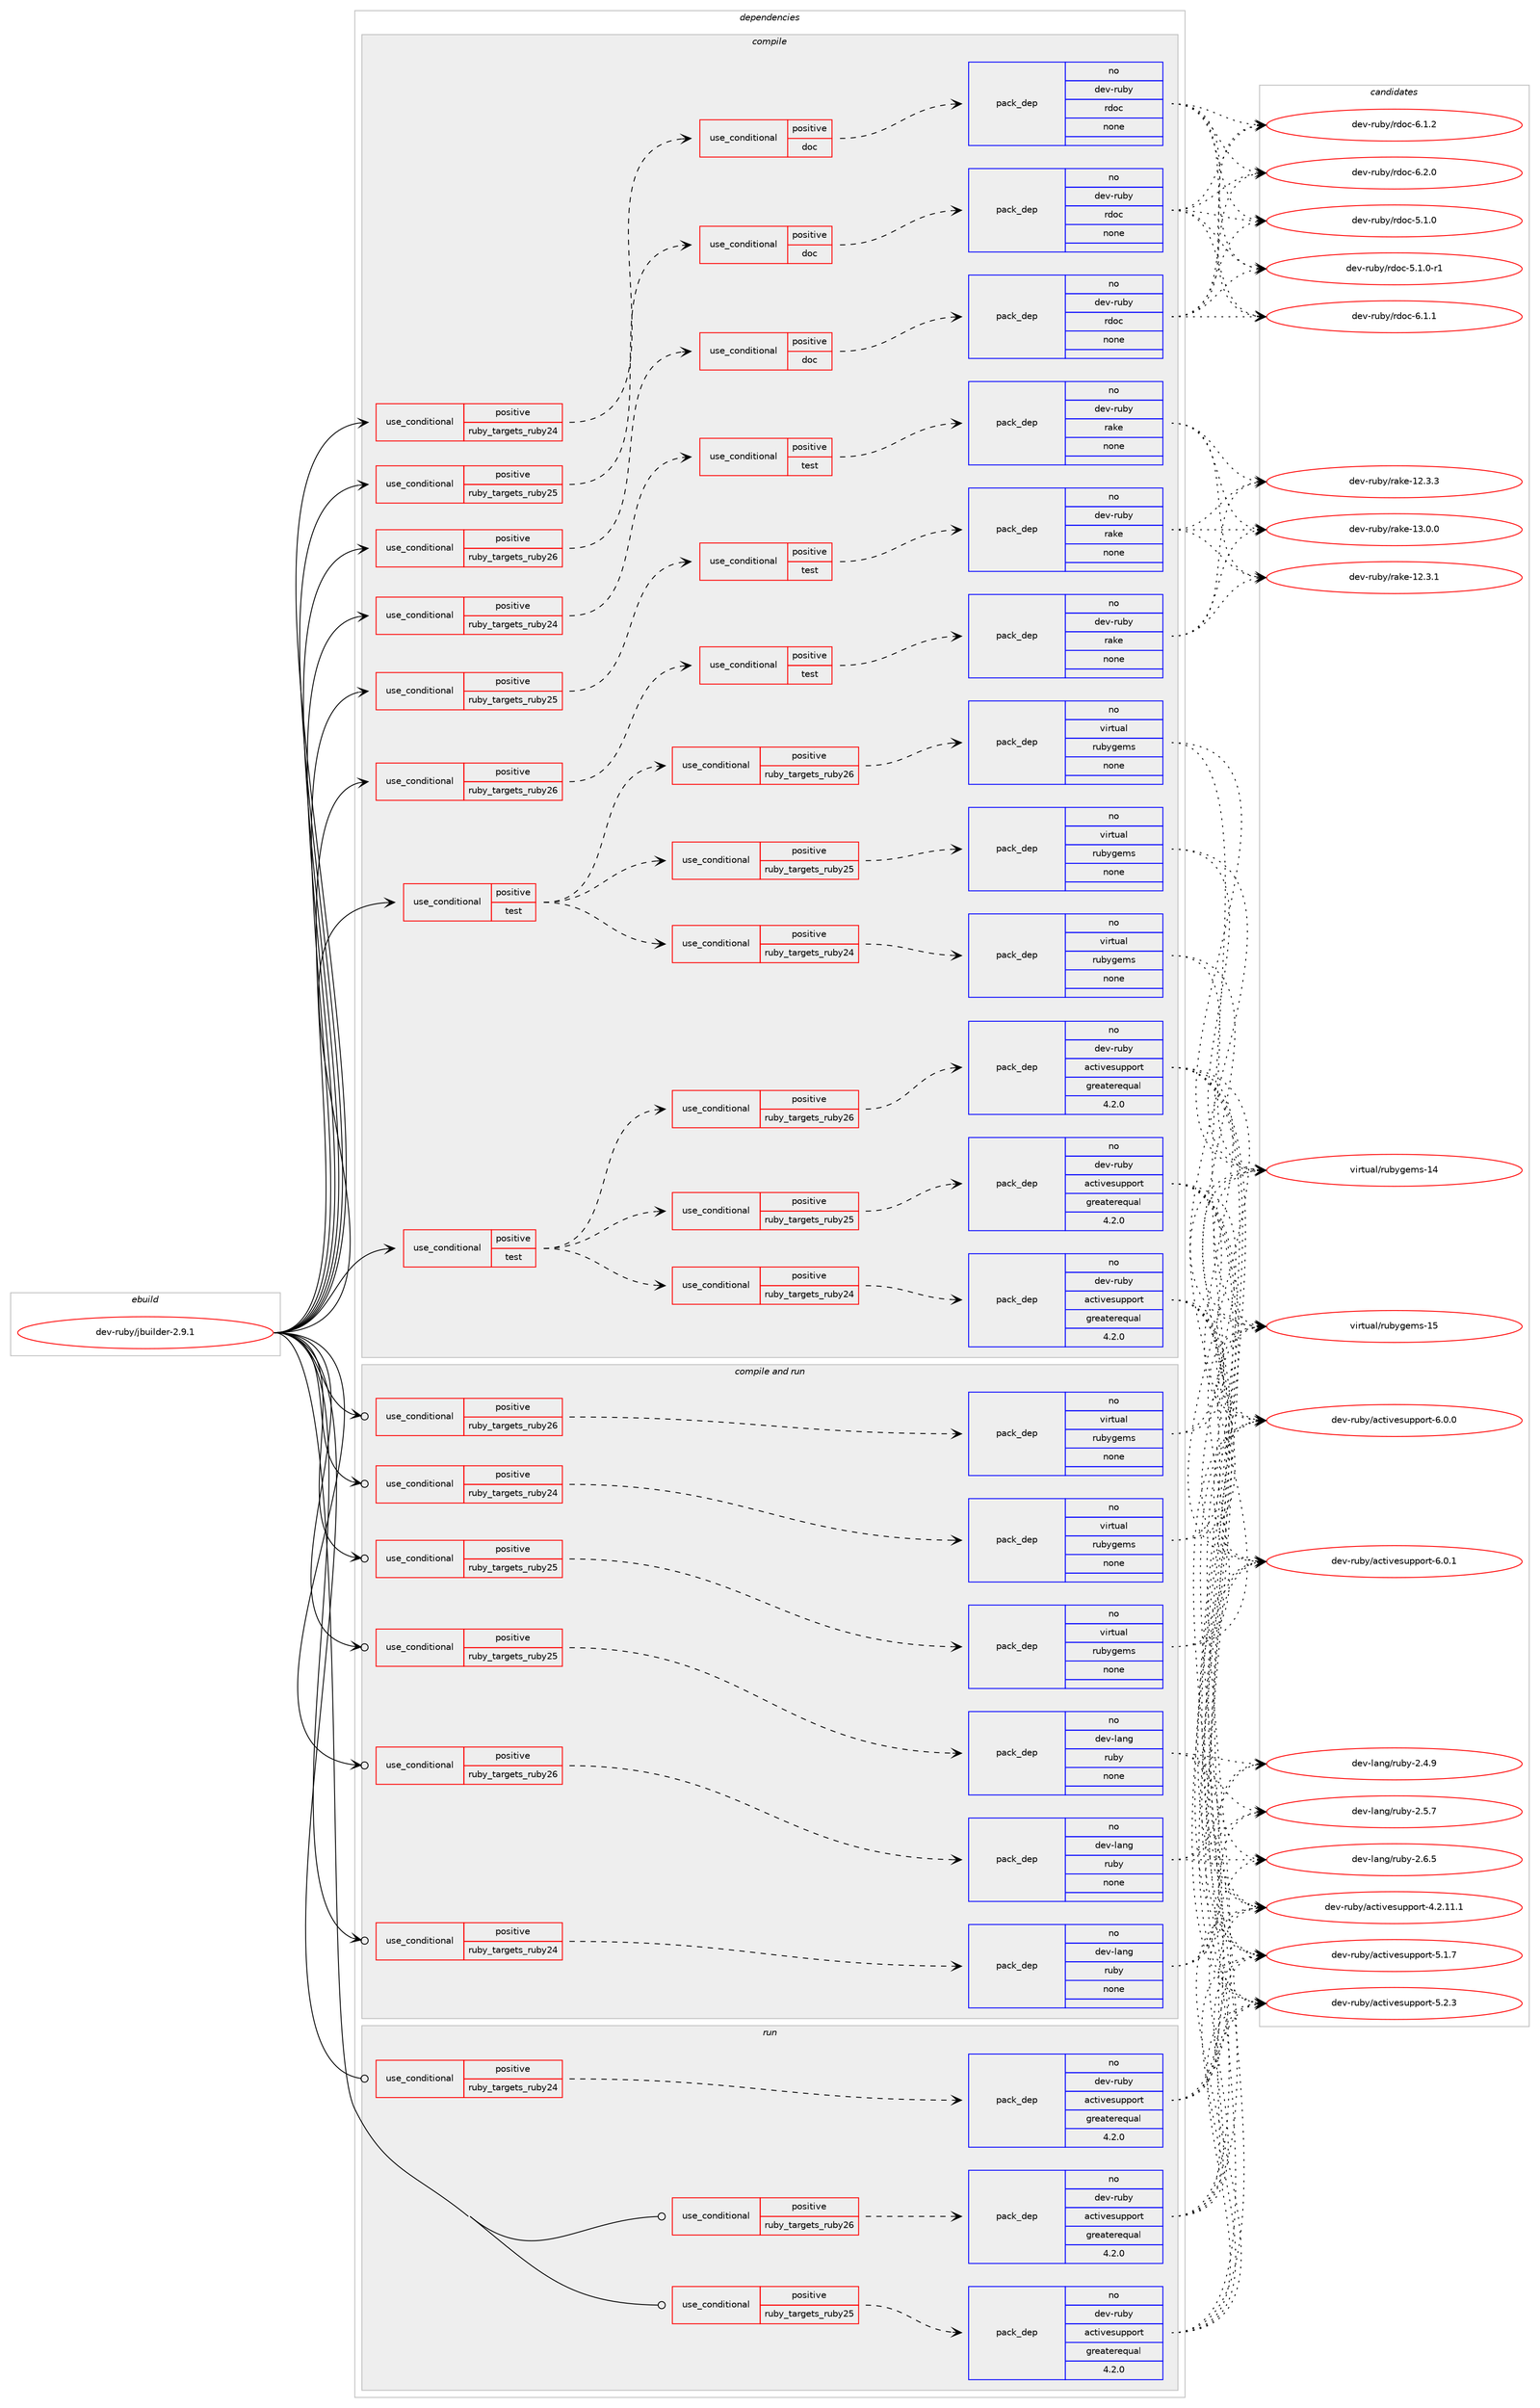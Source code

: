 digraph prolog {

# *************
# Graph options
# *************

newrank=true;
concentrate=true;
compound=true;
graph [rankdir=LR,fontname=Helvetica,fontsize=10,ranksep=1.5];#, ranksep=2.5, nodesep=0.2];
edge  [arrowhead=vee];
node  [fontname=Helvetica,fontsize=10];

# **********
# The ebuild
# **********

subgraph cluster_leftcol {
color=gray;
rank=same;
label=<<i>ebuild</i>>;
id [label="dev-ruby/jbuilder-2.9.1", color=red, width=4, href="../dev-ruby/jbuilder-2.9.1.svg"];
}

# ****************
# The dependencies
# ****************

subgraph cluster_midcol {
color=gray;
label=<<i>dependencies</i>>;
subgraph cluster_compile {
fillcolor="#eeeeee";
style=filled;
label=<<i>compile</i>>;
subgraph cond165826 {
dependency691973 [label=<<TABLE BORDER="0" CELLBORDER="1" CELLSPACING="0" CELLPADDING="4"><TR><TD ROWSPAN="3" CELLPADDING="10">use_conditional</TD></TR><TR><TD>positive</TD></TR><TR><TD>ruby_targets_ruby24</TD></TR></TABLE>>, shape=none, color=red];
subgraph cond165827 {
dependency691974 [label=<<TABLE BORDER="0" CELLBORDER="1" CELLSPACING="0" CELLPADDING="4"><TR><TD ROWSPAN="3" CELLPADDING="10">use_conditional</TD></TR><TR><TD>positive</TD></TR><TR><TD>doc</TD></TR></TABLE>>, shape=none, color=red];
subgraph pack514174 {
dependency691975 [label=<<TABLE BORDER="0" CELLBORDER="1" CELLSPACING="0" CELLPADDING="4" WIDTH="220"><TR><TD ROWSPAN="6" CELLPADDING="30">pack_dep</TD></TR><TR><TD WIDTH="110">no</TD></TR><TR><TD>dev-ruby</TD></TR><TR><TD>rdoc</TD></TR><TR><TD>none</TD></TR><TR><TD></TD></TR></TABLE>>, shape=none, color=blue];
}
dependency691974:e -> dependency691975:w [weight=20,style="dashed",arrowhead="vee"];
}
dependency691973:e -> dependency691974:w [weight=20,style="dashed",arrowhead="vee"];
}
id:e -> dependency691973:w [weight=20,style="solid",arrowhead="vee"];
subgraph cond165828 {
dependency691976 [label=<<TABLE BORDER="0" CELLBORDER="1" CELLSPACING="0" CELLPADDING="4"><TR><TD ROWSPAN="3" CELLPADDING="10">use_conditional</TD></TR><TR><TD>positive</TD></TR><TR><TD>ruby_targets_ruby24</TD></TR></TABLE>>, shape=none, color=red];
subgraph cond165829 {
dependency691977 [label=<<TABLE BORDER="0" CELLBORDER="1" CELLSPACING="0" CELLPADDING="4"><TR><TD ROWSPAN="3" CELLPADDING="10">use_conditional</TD></TR><TR><TD>positive</TD></TR><TR><TD>test</TD></TR></TABLE>>, shape=none, color=red];
subgraph pack514175 {
dependency691978 [label=<<TABLE BORDER="0" CELLBORDER="1" CELLSPACING="0" CELLPADDING="4" WIDTH="220"><TR><TD ROWSPAN="6" CELLPADDING="30">pack_dep</TD></TR><TR><TD WIDTH="110">no</TD></TR><TR><TD>dev-ruby</TD></TR><TR><TD>rake</TD></TR><TR><TD>none</TD></TR><TR><TD></TD></TR></TABLE>>, shape=none, color=blue];
}
dependency691977:e -> dependency691978:w [weight=20,style="dashed",arrowhead="vee"];
}
dependency691976:e -> dependency691977:w [weight=20,style="dashed",arrowhead="vee"];
}
id:e -> dependency691976:w [weight=20,style="solid",arrowhead="vee"];
subgraph cond165830 {
dependency691979 [label=<<TABLE BORDER="0" CELLBORDER="1" CELLSPACING="0" CELLPADDING="4"><TR><TD ROWSPAN="3" CELLPADDING="10">use_conditional</TD></TR><TR><TD>positive</TD></TR><TR><TD>ruby_targets_ruby25</TD></TR></TABLE>>, shape=none, color=red];
subgraph cond165831 {
dependency691980 [label=<<TABLE BORDER="0" CELLBORDER="1" CELLSPACING="0" CELLPADDING="4"><TR><TD ROWSPAN="3" CELLPADDING="10">use_conditional</TD></TR><TR><TD>positive</TD></TR><TR><TD>doc</TD></TR></TABLE>>, shape=none, color=red];
subgraph pack514176 {
dependency691981 [label=<<TABLE BORDER="0" CELLBORDER="1" CELLSPACING="0" CELLPADDING="4" WIDTH="220"><TR><TD ROWSPAN="6" CELLPADDING="30">pack_dep</TD></TR><TR><TD WIDTH="110">no</TD></TR><TR><TD>dev-ruby</TD></TR><TR><TD>rdoc</TD></TR><TR><TD>none</TD></TR><TR><TD></TD></TR></TABLE>>, shape=none, color=blue];
}
dependency691980:e -> dependency691981:w [weight=20,style="dashed",arrowhead="vee"];
}
dependency691979:e -> dependency691980:w [weight=20,style="dashed",arrowhead="vee"];
}
id:e -> dependency691979:w [weight=20,style="solid",arrowhead="vee"];
subgraph cond165832 {
dependency691982 [label=<<TABLE BORDER="0" CELLBORDER="1" CELLSPACING="0" CELLPADDING="4"><TR><TD ROWSPAN="3" CELLPADDING="10">use_conditional</TD></TR><TR><TD>positive</TD></TR><TR><TD>ruby_targets_ruby25</TD></TR></TABLE>>, shape=none, color=red];
subgraph cond165833 {
dependency691983 [label=<<TABLE BORDER="0" CELLBORDER="1" CELLSPACING="0" CELLPADDING="4"><TR><TD ROWSPAN="3" CELLPADDING="10">use_conditional</TD></TR><TR><TD>positive</TD></TR><TR><TD>test</TD></TR></TABLE>>, shape=none, color=red];
subgraph pack514177 {
dependency691984 [label=<<TABLE BORDER="0" CELLBORDER="1" CELLSPACING="0" CELLPADDING="4" WIDTH="220"><TR><TD ROWSPAN="6" CELLPADDING="30">pack_dep</TD></TR><TR><TD WIDTH="110">no</TD></TR><TR><TD>dev-ruby</TD></TR><TR><TD>rake</TD></TR><TR><TD>none</TD></TR><TR><TD></TD></TR></TABLE>>, shape=none, color=blue];
}
dependency691983:e -> dependency691984:w [weight=20,style="dashed",arrowhead="vee"];
}
dependency691982:e -> dependency691983:w [weight=20,style="dashed",arrowhead="vee"];
}
id:e -> dependency691982:w [weight=20,style="solid",arrowhead="vee"];
subgraph cond165834 {
dependency691985 [label=<<TABLE BORDER="0" CELLBORDER="1" CELLSPACING="0" CELLPADDING="4"><TR><TD ROWSPAN="3" CELLPADDING="10">use_conditional</TD></TR><TR><TD>positive</TD></TR><TR><TD>ruby_targets_ruby26</TD></TR></TABLE>>, shape=none, color=red];
subgraph cond165835 {
dependency691986 [label=<<TABLE BORDER="0" CELLBORDER="1" CELLSPACING="0" CELLPADDING="4"><TR><TD ROWSPAN="3" CELLPADDING="10">use_conditional</TD></TR><TR><TD>positive</TD></TR><TR><TD>doc</TD></TR></TABLE>>, shape=none, color=red];
subgraph pack514178 {
dependency691987 [label=<<TABLE BORDER="0" CELLBORDER="1" CELLSPACING="0" CELLPADDING="4" WIDTH="220"><TR><TD ROWSPAN="6" CELLPADDING="30">pack_dep</TD></TR><TR><TD WIDTH="110">no</TD></TR><TR><TD>dev-ruby</TD></TR><TR><TD>rdoc</TD></TR><TR><TD>none</TD></TR><TR><TD></TD></TR></TABLE>>, shape=none, color=blue];
}
dependency691986:e -> dependency691987:w [weight=20,style="dashed",arrowhead="vee"];
}
dependency691985:e -> dependency691986:w [weight=20,style="dashed",arrowhead="vee"];
}
id:e -> dependency691985:w [weight=20,style="solid",arrowhead="vee"];
subgraph cond165836 {
dependency691988 [label=<<TABLE BORDER="0" CELLBORDER="1" CELLSPACING="0" CELLPADDING="4"><TR><TD ROWSPAN="3" CELLPADDING="10">use_conditional</TD></TR><TR><TD>positive</TD></TR><TR><TD>ruby_targets_ruby26</TD></TR></TABLE>>, shape=none, color=red];
subgraph cond165837 {
dependency691989 [label=<<TABLE BORDER="0" CELLBORDER="1" CELLSPACING="0" CELLPADDING="4"><TR><TD ROWSPAN="3" CELLPADDING="10">use_conditional</TD></TR><TR><TD>positive</TD></TR><TR><TD>test</TD></TR></TABLE>>, shape=none, color=red];
subgraph pack514179 {
dependency691990 [label=<<TABLE BORDER="0" CELLBORDER="1" CELLSPACING="0" CELLPADDING="4" WIDTH="220"><TR><TD ROWSPAN="6" CELLPADDING="30">pack_dep</TD></TR><TR><TD WIDTH="110">no</TD></TR><TR><TD>dev-ruby</TD></TR><TR><TD>rake</TD></TR><TR><TD>none</TD></TR><TR><TD></TD></TR></TABLE>>, shape=none, color=blue];
}
dependency691989:e -> dependency691990:w [weight=20,style="dashed",arrowhead="vee"];
}
dependency691988:e -> dependency691989:w [weight=20,style="dashed",arrowhead="vee"];
}
id:e -> dependency691988:w [weight=20,style="solid",arrowhead="vee"];
subgraph cond165838 {
dependency691991 [label=<<TABLE BORDER="0" CELLBORDER="1" CELLSPACING="0" CELLPADDING="4"><TR><TD ROWSPAN="3" CELLPADDING="10">use_conditional</TD></TR><TR><TD>positive</TD></TR><TR><TD>test</TD></TR></TABLE>>, shape=none, color=red];
subgraph cond165839 {
dependency691992 [label=<<TABLE BORDER="0" CELLBORDER="1" CELLSPACING="0" CELLPADDING="4"><TR><TD ROWSPAN="3" CELLPADDING="10">use_conditional</TD></TR><TR><TD>positive</TD></TR><TR><TD>ruby_targets_ruby24</TD></TR></TABLE>>, shape=none, color=red];
subgraph pack514180 {
dependency691993 [label=<<TABLE BORDER="0" CELLBORDER="1" CELLSPACING="0" CELLPADDING="4" WIDTH="220"><TR><TD ROWSPAN="6" CELLPADDING="30">pack_dep</TD></TR><TR><TD WIDTH="110">no</TD></TR><TR><TD>dev-ruby</TD></TR><TR><TD>activesupport</TD></TR><TR><TD>greaterequal</TD></TR><TR><TD>4.2.0</TD></TR></TABLE>>, shape=none, color=blue];
}
dependency691992:e -> dependency691993:w [weight=20,style="dashed",arrowhead="vee"];
}
dependency691991:e -> dependency691992:w [weight=20,style="dashed",arrowhead="vee"];
subgraph cond165840 {
dependency691994 [label=<<TABLE BORDER="0" CELLBORDER="1" CELLSPACING="0" CELLPADDING="4"><TR><TD ROWSPAN="3" CELLPADDING="10">use_conditional</TD></TR><TR><TD>positive</TD></TR><TR><TD>ruby_targets_ruby25</TD></TR></TABLE>>, shape=none, color=red];
subgraph pack514181 {
dependency691995 [label=<<TABLE BORDER="0" CELLBORDER="1" CELLSPACING="0" CELLPADDING="4" WIDTH="220"><TR><TD ROWSPAN="6" CELLPADDING="30">pack_dep</TD></TR><TR><TD WIDTH="110">no</TD></TR><TR><TD>dev-ruby</TD></TR><TR><TD>activesupport</TD></TR><TR><TD>greaterequal</TD></TR><TR><TD>4.2.0</TD></TR></TABLE>>, shape=none, color=blue];
}
dependency691994:e -> dependency691995:w [weight=20,style="dashed",arrowhead="vee"];
}
dependency691991:e -> dependency691994:w [weight=20,style="dashed",arrowhead="vee"];
subgraph cond165841 {
dependency691996 [label=<<TABLE BORDER="0" CELLBORDER="1" CELLSPACING="0" CELLPADDING="4"><TR><TD ROWSPAN="3" CELLPADDING="10">use_conditional</TD></TR><TR><TD>positive</TD></TR><TR><TD>ruby_targets_ruby26</TD></TR></TABLE>>, shape=none, color=red];
subgraph pack514182 {
dependency691997 [label=<<TABLE BORDER="0" CELLBORDER="1" CELLSPACING="0" CELLPADDING="4" WIDTH="220"><TR><TD ROWSPAN="6" CELLPADDING="30">pack_dep</TD></TR><TR><TD WIDTH="110">no</TD></TR><TR><TD>dev-ruby</TD></TR><TR><TD>activesupport</TD></TR><TR><TD>greaterequal</TD></TR><TR><TD>4.2.0</TD></TR></TABLE>>, shape=none, color=blue];
}
dependency691996:e -> dependency691997:w [weight=20,style="dashed",arrowhead="vee"];
}
dependency691991:e -> dependency691996:w [weight=20,style="dashed",arrowhead="vee"];
}
id:e -> dependency691991:w [weight=20,style="solid",arrowhead="vee"];
subgraph cond165842 {
dependency691998 [label=<<TABLE BORDER="0" CELLBORDER="1" CELLSPACING="0" CELLPADDING="4"><TR><TD ROWSPAN="3" CELLPADDING="10">use_conditional</TD></TR><TR><TD>positive</TD></TR><TR><TD>test</TD></TR></TABLE>>, shape=none, color=red];
subgraph cond165843 {
dependency691999 [label=<<TABLE BORDER="0" CELLBORDER="1" CELLSPACING="0" CELLPADDING="4"><TR><TD ROWSPAN="3" CELLPADDING="10">use_conditional</TD></TR><TR><TD>positive</TD></TR><TR><TD>ruby_targets_ruby24</TD></TR></TABLE>>, shape=none, color=red];
subgraph pack514183 {
dependency692000 [label=<<TABLE BORDER="0" CELLBORDER="1" CELLSPACING="0" CELLPADDING="4" WIDTH="220"><TR><TD ROWSPAN="6" CELLPADDING="30">pack_dep</TD></TR><TR><TD WIDTH="110">no</TD></TR><TR><TD>virtual</TD></TR><TR><TD>rubygems</TD></TR><TR><TD>none</TD></TR><TR><TD></TD></TR></TABLE>>, shape=none, color=blue];
}
dependency691999:e -> dependency692000:w [weight=20,style="dashed",arrowhead="vee"];
}
dependency691998:e -> dependency691999:w [weight=20,style="dashed",arrowhead="vee"];
subgraph cond165844 {
dependency692001 [label=<<TABLE BORDER="0" CELLBORDER="1" CELLSPACING="0" CELLPADDING="4"><TR><TD ROWSPAN="3" CELLPADDING="10">use_conditional</TD></TR><TR><TD>positive</TD></TR><TR><TD>ruby_targets_ruby25</TD></TR></TABLE>>, shape=none, color=red];
subgraph pack514184 {
dependency692002 [label=<<TABLE BORDER="0" CELLBORDER="1" CELLSPACING="0" CELLPADDING="4" WIDTH="220"><TR><TD ROWSPAN="6" CELLPADDING="30">pack_dep</TD></TR><TR><TD WIDTH="110">no</TD></TR><TR><TD>virtual</TD></TR><TR><TD>rubygems</TD></TR><TR><TD>none</TD></TR><TR><TD></TD></TR></TABLE>>, shape=none, color=blue];
}
dependency692001:e -> dependency692002:w [weight=20,style="dashed",arrowhead="vee"];
}
dependency691998:e -> dependency692001:w [weight=20,style="dashed",arrowhead="vee"];
subgraph cond165845 {
dependency692003 [label=<<TABLE BORDER="0" CELLBORDER="1" CELLSPACING="0" CELLPADDING="4"><TR><TD ROWSPAN="3" CELLPADDING="10">use_conditional</TD></TR><TR><TD>positive</TD></TR><TR><TD>ruby_targets_ruby26</TD></TR></TABLE>>, shape=none, color=red];
subgraph pack514185 {
dependency692004 [label=<<TABLE BORDER="0" CELLBORDER="1" CELLSPACING="0" CELLPADDING="4" WIDTH="220"><TR><TD ROWSPAN="6" CELLPADDING="30">pack_dep</TD></TR><TR><TD WIDTH="110">no</TD></TR><TR><TD>virtual</TD></TR><TR><TD>rubygems</TD></TR><TR><TD>none</TD></TR><TR><TD></TD></TR></TABLE>>, shape=none, color=blue];
}
dependency692003:e -> dependency692004:w [weight=20,style="dashed",arrowhead="vee"];
}
dependency691998:e -> dependency692003:w [weight=20,style="dashed",arrowhead="vee"];
}
id:e -> dependency691998:w [weight=20,style="solid",arrowhead="vee"];
}
subgraph cluster_compileandrun {
fillcolor="#eeeeee";
style=filled;
label=<<i>compile and run</i>>;
subgraph cond165846 {
dependency692005 [label=<<TABLE BORDER="0" CELLBORDER="1" CELLSPACING="0" CELLPADDING="4"><TR><TD ROWSPAN="3" CELLPADDING="10">use_conditional</TD></TR><TR><TD>positive</TD></TR><TR><TD>ruby_targets_ruby24</TD></TR></TABLE>>, shape=none, color=red];
subgraph pack514186 {
dependency692006 [label=<<TABLE BORDER="0" CELLBORDER="1" CELLSPACING="0" CELLPADDING="4" WIDTH="220"><TR><TD ROWSPAN="6" CELLPADDING="30">pack_dep</TD></TR><TR><TD WIDTH="110">no</TD></TR><TR><TD>dev-lang</TD></TR><TR><TD>ruby</TD></TR><TR><TD>none</TD></TR><TR><TD></TD></TR></TABLE>>, shape=none, color=blue];
}
dependency692005:e -> dependency692006:w [weight=20,style="dashed",arrowhead="vee"];
}
id:e -> dependency692005:w [weight=20,style="solid",arrowhead="odotvee"];
subgraph cond165847 {
dependency692007 [label=<<TABLE BORDER="0" CELLBORDER="1" CELLSPACING="0" CELLPADDING="4"><TR><TD ROWSPAN="3" CELLPADDING="10">use_conditional</TD></TR><TR><TD>positive</TD></TR><TR><TD>ruby_targets_ruby24</TD></TR></TABLE>>, shape=none, color=red];
subgraph pack514187 {
dependency692008 [label=<<TABLE BORDER="0" CELLBORDER="1" CELLSPACING="0" CELLPADDING="4" WIDTH="220"><TR><TD ROWSPAN="6" CELLPADDING="30">pack_dep</TD></TR><TR><TD WIDTH="110">no</TD></TR><TR><TD>virtual</TD></TR><TR><TD>rubygems</TD></TR><TR><TD>none</TD></TR><TR><TD></TD></TR></TABLE>>, shape=none, color=blue];
}
dependency692007:e -> dependency692008:w [weight=20,style="dashed",arrowhead="vee"];
}
id:e -> dependency692007:w [weight=20,style="solid",arrowhead="odotvee"];
subgraph cond165848 {
dependency692009 [label=<<TABLE BORDER="0" CELLBORDER="1" CELLSPACING="0" CELLPADDING="4"><TR><TD ROWSPAN="3" CELLPADDING="10">use_conditional</TD></TR><TR><TD>positive</TD></TR><TR><TD>ruby_targets_ruby25</TD></TR></TABLE>>, shape=none, color=red];
subgraph pack514188 {
dependency692010 [label=<<TABLE BORDER="0" CELLBORDER="1" CELLSPACING="0" CELLPADDING="4" WIDTH="220"><TR><TD ROWSPAN="6" CELLPADDING="30">pack_dep</TD></TR><TR><TD WIDTH="110">no</TD></TR><TR><TD>dev-lang</TD></TR><TR><TD>ruby</TD></TR><TR><TD>none</TD></TR><TR><TD></TD></TR></TABLE>>, shape=none, color=blue];
}
dependency692009:e -> dependency692010:w [weight=20,style="dashed",arrowhead="vee"];
}
id:e -> dependency692009:w [weight=20,style="solid",arrowhead="odotvee"];
subgraph cond165849 {
dependency692011 [label=<<TABLE BORDER="0" CELLBORDER="1" CELLSPACING="0" CELLPADDING="4"><TR><TD ROWSPAN="3" CELLPADDING="10">use_conditional</TD></TR><TR><TD>positive</TD></TR><TR><TD>ruby_targets_ruby25</TD></TR></TABLE>>, shape=none, color=red];
subgraph pack514189 {
dependency692012 [label=<<TABLE BORDER="0" CELLBORDER="1" CELLSPACING="0" CELLPADDING="4" WIDTH="220"><TR><TD ROWSPAN="6" CELLPADDING="30">pack_dep</TD></TR><TR><TD WIDTH="110">no</TD></TR><TR><TD>virtual</TD></TR><TR><TD>rubygems</TD></TR><TR><TD>none</TD></TR><TR><TD></TD></TR></TABLE>>, shape=none, color=blue];
}
dependency692011:e -> dependency692012:w [weight=20,style="dashed",arrowhead="vee"];
}
id:e -> dependency692011:w [weight=20,style="solid",arrowhead="odotvee"];
subgraph cond165850 {
dependency692013 [label=<<TABLE BORDER="0" CELLBORDER="1" CELLSPACING="0" CELLPADDING="4"><TR><TD ROWSPAN="3" CELLPADDING="10">use_conditional</TD></TR><TR><TD>positive</TD></TR><TR><TD>ruby_targets_ruby26</TD></TR></TABLE>>, shape=none, color=red];
subgraph pack514190 {
dependency692014 [label=<<TABLE BORDER="0" CELLBORDER="1" CELLSPACING="0" CELLPADDING="4" WIDTH="220"><TR><TD ROWSPAN="6" CELLPADDING="30">pack_dep</TD></TR><TR><TD WIDTH="110">no</TD></TR><TR><TD>dev-lang</TD></TR><TR><TD>ruby</TD></TR><TR><TD>none</TD></TR><TR><TD></TD></TR></TABLE>>, shape=none, color=blue];
}
dependency692013:e -> dependency692014:w [weight=20,style="dashed",arrowhead="vee"];
}
id:e -> dependency692013:w [weight=20,style="solid",arrowhead="odotvee"];
subgraph cond165851 {
dependency692015 [label=<<TABLE BORDER="0" CELLBORDER="1" CELLSPACING="0" CELLPADDING="4"><TR><TD ROWSPAN="3" CELLPADDING="10">use_conditional</TD></TR><TR><TD>positive</TD></TR><TR><TD>ruby_targets_ruby26</TD></TR></TABLE>>, shape=none, color=red];
subgraph pack514191 {
dependency692016 [label=<<TABLE BORDER="0" CELLBORDER="1" CELLSPACING="0" CELLPADDING="4" WIDTH="220"><TR><TD ROWSPAN="6" CELLPADDING="30">pack_dep</TD></TR><TR><TD WIDTH="110">no</TD></TR><TR><TD>virtual</TD></TR><TR><TD>rubygems</TD></TR><TR><TD>none</TD></TR><TR><TD></TD></TR></TABLE>>, shape=none, color=blue];
}
dependency692015:e -> dependency692016:w [weight=20,style="dashed",arrowhead="vee"];
}
id:e -> dependency692015:w [weight=20,style="solid",arrowhead="odotvee"];
}
subgraph cluster_run {
fillcolor="#eeeeee";
style=filled;
label=<<i>run</i>>;
subgraph cond165852 {
dependency692017 [label=<<TABLE BORDER="0" CELLBORDER="1" CELLSPACING="0" CELLPADDING="4"><TR><TD ROWSPAN="3" CELLPADDING="10">use_conditional</TD></TR><TR><TD>positive</TD></TR><TR><TD>ruby_targets_ruby24</TD></TR></TABLE>>, shape=none, color=red];
subgraph pack514192 {
dependency692018 [label=<<TABLE BORDER="0" CELLBORDER="1" CELLSPACING="0" CELLPADDING="4" WIDTH="220"><TR><TD ROWSPAN="6" CELLPADDING="30">pack_dep</TD></TR><TR><TD WIDTH="110">no</TD></TR><TR><TD>dev-ruby</TD></TR><TR><TD>activesupport</TD></TR><TR><TD>greaterequal</TD></TR><TR><TD>4.2.0</TD></TR></TABLE>>, shape=none, color=blue];
}
dependency692017:e -> dependency692018:w [weight=20,style="dashed",arrowhead="vee"];
}
id:e -> dependency692017:w [weight=20,style="solid",arrowhead="odot"];
subgraph cond165853 {
dependency692019 [label=<<TABLE BORDER="0" CELLBORDER="1" CELLSPACING="0" CELLPADDING="4"><TR><TD ROWSPAN="3" CELLPADDING="10">use_conditional</TD></TR><TR><TD>positive</TD></TR><TR><TD>ruby_targets_ruby25</TD></TR></TABLE>>, shape=none, color=red];
subgraph pack514193 {
dependency692020 [label=<<TABLE BORDER="0" CELLBORDER="1" CELLSPACING="0" CELLPADDING="4" WIDTH="220"><TR><TD ROWSPAN="6" CELLPADDING="30">pack_dep</TD></TR><TR><TD WIDTH="110">no</TD></TR><TR><TD>dev-ruby</TD></TR><TR><TD>activesupport</TD></TR><TR><TD>greaterequal</TD></TR><TR><TD>4.2.0</TD></TR></TABLE>>, shape=none, color=blue];
}
dependency692019:e -> dependency692020:w [weight=20,style="dashed",arrowhead="vee"];
}
id:e -> dependency692019:w [weight=20,style="solid",arrowhead="odot"];
subgraph cond165854 {
dependency692021 [label=<<TABLE BORDER="0" CELLBORDER="1" CELLSPACING="0" CELLPADDING="4"><TR><TD ROWSPAN="3" CELLPADDING="10">use_conditional</TD></TR><TR><TD>positive</TD></TR><TR><TD>ruby_targets_ruby26</TD></TR></TABLE>>, shape=none, color=red];
subgraph pack514194 {
dependency692022 [label=<<TABLE BORDER="0" CELLBORDER="1" CELLSPACING="0" CELLPADDING="4" WIDTH="220"><TR><TD ROWSPAN="6" CELLPADDING="30">pack_dep</TD></TR><TR><TD WIDTH="110">no</TD></TR><TR><TD>dev-ruby</TD></TR><TR><TD>activesupport</TD></TR><TR><TD>greaterequal</TD></TR><TR><TD>4.2.0</TD></TR></TABLE>>, shape=none, color=blue];
}
dependency692021:e -> dependency692022:w [weight=20,style="dashed",arrowhead="vee"];
}
id:e -> dependency692021:w [weight=20,style="solid",arrowhead="odot"];
}
}

# **************
# The candidates
# **************

subgraph cluster_choices {
rank=same;
color=gray;
label=<<i>candidates</i>>;

subgraph choice514174 {
color=black;
nodesep=1;
choice10010111845114117981214711410011199455346494648 [label="dev-ruby/rdoc-5.1.0", color=red, width=4,href="../dev-ruby/rdoc-5.1.0.svg"];
choice100101118451141179812147114100111994553464946484511449 [label="dev-ruby/rdoc-5.1.0-r1", color=red, width=4,href="../dev-ruby/rdoc-5.1.0-r1.svg"];
choice10010111845114117981214711410011199455446494649 [label="dev-ruby/rdoc-6.1.1", color=red, width=4,href="../dev-ruby/rdoc-6.1.1.svg"];
choice10010111845114117981214711410011199455446494650 [label="dev-ruby/rdoc-6.1.2", color=red, width=4,href="../dev-ruby/rdoc-6.1.2.svg"];
choice10010111845114117981214711410011199455446504648 [label="dev-ruby/rdoc-6.2.0", color=red, width=4,href="../dev-ruby/rdoc-6.2.0.svg"];
dependency691975:e -> choice10010111845114117981214711410011199455346494648:w [style=dotted,weight="100"];
dependency691975:e -> choice100101118451141179812147114100111994553464946484511449:w [style=dotted,weight="100"];
dependency691975:e -> choice10010111845114117981214711410011199455446494649:w [style=dotted,weight="100"];
dependency691975:e -> choice10010111845114117981214711410011199455446494650:w [style=dotted,weight="100"];
dependency691975:e -> choice10010111845114117981214711410011199455446504648:w [style=dotted,weight="100"];
}
subgraph choice514175 {
color=black;
nodesep=1;
choice1001011184511411798121471149710710145495046514649 [label="dev-ruby/rake-12.3.1", color=red, width=4,href="../dev-ruby/rake-12.3.1.svg"];
choice1001011184511411798121471149710710145495046514651 [label="dev-ruby/rake-12.3.3", color=red, width=4,href="../dev-ruby/rake-12.3.3.svg"];
choice1001011184511411798121471149710710145495146484648 [label="dev-ruby/rake-13.0.0", color=red, width=4,href="../dev-ruby/rake-13.0.0.svg"];
dependency691978:e -> choice1001011184511411798121471149710710145495046514649:w [style=dotted,weight="100"];
dependency691978:e -> choice1001011184511411798121471149710710145495046514651:w [style=dotted,weight="100"];
dependency691978:e -> choice1001011184511411798121471149710710145495146484648:w [style=dotted,weight="100"];
}
subgraph choice514176 {
color=black;
nodesep=1;
choice10010111845114117981214711410011199455346494648 [label="dev-ruby/rdoc-5.1.0", color=red, width=4,href="../dev-ruby/rdoc-5.1.0.svg"];
choice100101118451141179812147114100111994553464946484511449 [label="dev-ruby/rdoc-5.1.0-r1", color=red, width=4,href="../dev-ruby/rdoc-5.1.0-r1.svg"];
choice10010111845114117981214711410011199455446494649 [label="dev-ruby/rdoc-6.1.1", color=red, width=4,href="../dev-ruby/rdoc-6.1.1.svg"];
choice10010111845114117981214711410011199455446494650 [label="dev-ruby/rdoc-6.1.2", color=red, width=4,href="../dev-ruby/rdoc-6.1.2.svg"];
choice10010111845114117981214711410011199455446504648 [label="dev-ruby/rdoc-6.2.0", color=red, width=4,href="../dev-ruby/rdoc-6.2.0.svg"];
dependency691981:e -> choice10010111845114117981214711410011199455346494648:w [style=dotted,weight="100"];
dependency691981:e -> choice100101118451141179812147114100111994553464946484511449:w [style=dotted,weight="100"];
dependency691981:e -> choice10010111845114117981214711410011199455446494649:w [style=dotted,weight="100"];
dependency691981:e -> choice10010111845114117981214711410011199455446494650:w [style=dotted,weight="100"];
dependency691981:e -> choice10010111845114117981214711410011199455446504648:w [style=dotted,weight="100"];
}
subgraph choice514177 {
color=black;
nodesep=1;
choice1001011184511411798121471149710710145495046514649 [label="dev-ruby/rake-12.3.1", color=red, width=4,href="../dev-ruby/rake-12.3.1.svg"];
choice1001011184511411798121471149710710145495046514651 [label="dev-ruby/rake-12.3.3", color=red, width=4,href="../dev-ruby/rake-12.3.3.svg"];
choice1001011184511411798121471149710710145495146484648 [label="dev-ruby/rake-13.0.0", color=red, width=4,href="../dev-ruby/rake-13.0.0.svg"];
dependency691984:e -> choice1001011184511411798121471149710710145495046514649:w [style=dotted,weight="100"];
dependency691984:e -> choice1001011184511411798121471149710710145495046514651:w [style=dotted,weight="100"];
dependency691984:e -> choice1001011184511411798121471149710710145495146484648:w [style=dotted,weight="100"];
}
subgraph choice514178 {
color=black;
nodesep=1;
choice10010111845114117981214711410011199455346494648 [label="dev-ruby/rdoc-5.1.0", color=red, width=4,href="../dev-ruby/rdoc-5.1.0.svg"];
choice100101118451141179812147114100111994553464946484511449 [label="dev-ruby/rdoc-5.1.0-r1", color=red, width=4,href="../dev-ruby/rdoc-5.1.0-r1.svg"];
choice10010111845114117981214711410011199455446494649 [label="dev-ruby/rdoc-6.1.1", color=red, width=4,href="../dev-ruby/rdoc-6.1.1.svg"];
choice10010111845114117981214711410011199455446494650 [label="dev-ruby/rdoc-6.1.2", color=red, width=4,href="../dev-ruby/rdoc-6.1.2.svg"];
choice10010111845114117981214711410011199455446504648 [label="dev-ruby/rdoc-6.2.0", color=red, width=4,href="../dev-ruby/rdoc-6.2.0.svg"];
dependency691987:e -> choice10010111845114117981214711410011199455346494648:w [style=dotted,weight="100"];
dependency691987:e -> choice100101118451141179812147114100111994553464946484511449:w [style=dotted,weight="100"];
dependency691987:e -> choice10010111845114117981214711410011199455446494649:w [style=dotted,weight="100"];
dependency691987:e -> choice10010111845114117981214711410011199455446494650:w [style=dotted,weight="100"];
dependency691987:e -> choice10010111845114117981214711410011199455446504648:w [style=dotted,weight="100"];
}
subgraph choice514179 {
color=black;
nodesep=1;
choice1001011184511411798121471149710710145495046514649 [label="dev-ruby/rake-12.3.1", color=red, width=4,href="../dev-ruby/rake-12.3.1.svg"];
choice1001011184511411798121471149710710145495046514651 [label="dev-ruby/rake-12.3.3", color=red, width=4,href="../dev-ruby/rake-12.3.3.svg"];
choice1001011184511411798121471149710710145495146484648 [label="dev-ruby/rake-13.0.0", color=red, width=4,href="../dev-ruby/rake-13.0.0.svg"];
dependency691990:e -> choice1001011184511411798121471149710710145495046514649:w [style=dotted,weight="100"];
dependency691990:e -> choice1001011184511411798121471149710710145495046514651:w [style=dotted,weight="100"];
dependency691990:e -> choice1001011184511411798121471149710710145495146484648:w [style=dotted,weight="100"];
}
subgraph choice514180 {
color=black;
nodesep=1;
choice1001011184511411798121479799116105118101115117112112111114116455246504649494649 [label="dev-ruby/activesupport-4.2.11.1", color=red, width=4,href="../dev-ruby/activesupport-4.2.11.1.svg"];
choice1001011184511411798121479799116105118101115117112112111114116455346494655 [label="dev-ruby/activesupport-5.1.7", color=red, width=4,href="../dev-ruby/activesupport-5.1.7.svg"];
choice1001011184511411798121479799116105118101115117112112111114116455346504651 [label="dev-ruby/activesupport-5.2.3", color=red, width=4,href="../dev-ruby/activesupport-5.2.3.svg"];
choice1001011184511411798121479799116105118101115117112112111114116455446484648 [label="dev-ruby/activesupport-6.0.0", color=red, width=4,href="../dev-ruby/activesupport-6.0.0.svg"];
choice1001011184511411798121479799116105118101115117112112111114116455446484649 [label="dev-ruby/activesupport-6.0.1", color=red, width=4,href="../dev-ruby/activesupport-6.0.1.svg"];
dependency691993:e -> choice1001011184511411798121479799116105118101115117112112111114116455246504649494649:w [style=dotted,weight="100"];
dependency691993:e -> choice1001011184511411798121479799116105118101115117112112111114116455346494655:w [style=dotted,weight="100"];
dependency691993:e -> choice1001011184511411798121479799116105118101115117112112111114116455346504651:w [style=dotted,weight="100"];
dependency691993:e -> choice1001011184511411798121479799116105118101115117112112111114116455446484648:w [style=dotted,weight="100"];
dependency691993:e -> choice1001011184511411798121479799116105118101115117112112111114116455446484649:w [style=dotted,weight="100"];
}
subgraph choice514181 {
color=black;
nodesep=1;
choice1001011184511411798121479799116105118101115117112112111114116455246504649494649 [label="dev-ruby/activesupport-4.2.11.1", color=red, width=4,href="../dev-ruby/activesupport-4.2.11.1.svg"];
choice1001011184511411798121479799116105118101115117112112111114116455346494655 [label="dev-ruby/activesupport-5.1.7", color=red, width=4,href="../dev-ruby/activesupport-5.1.7.svg"];
choice1001011184511411798121479799116105118101115117112112111114116455346504651 [label="dev-ruby/activesupport-5.2.3", color=red, width=4,href="../dev-ruby/activesupport-5.2.3.svg"];
choice1001011184511411798121479799116105118101115117112112111114116455446484648 [label="dev-ruby/activesupport-6.0.0", color=red, width=4,href="../dev-ruby/activesupport-6.0.0.svg"];
choice1001011184511411798121479799116105118101115117112112111114116455446484649 [label="dev-ruby/activesupport-6.0.1", color=red, width=4,href="../dev-ruby/activesupport-6.0.1.svg"];
dependency691995:e -> choice1001011184511411798121479799116105118101115117112112111114116455246504649494649:w [style=dotted,weight="100"];
dependency691995:e -> choice1001011184511411798121479799116105118101115117112112111114116455346494655:w [style=dotted,weight="100"];
dependency691995:e -> choice1001011184511411798121479799116105118101115117112112111114116455346504651:w [style=dotted,weight="100"];
dependency691995:e -> choice1001011184511411798121479799116105118101115117112112111114116455446484648:w [style=dotted,weight="100"];
dependency691995:e -> choice1001011184511411798121479799116105118101115117112112111114116455446484649:w [style=dotted,weight="100"];
}
subgraph choice514182 {
color=black;
nodesep=1;
choice1001011184511411798121479799116105118101115117112112111114116455246504649494649 [label="dev-ruby/activesupport-4.2.11.1", color=red, width=4,href="../dev-ruby/activesupport-4.2.11.1.svg"];
choice1001011184511411798121479799116105118101115117112112111114116455346494655 [label="dev-ruby/activesupport-5.1.7", color=red, width=4,href="../dev-ruby/activesupport-5.1.7.svg"];
choice1001011184511411798121479799116105118101115117112112111114116455346504651 [label="dev-ruby/activesupport-5.2.3", color=red, width=4,href="../dev-ruby/activesupport-5.2.3.svg"];
choice1001011184511411798121479799116105118101115117112112111114116455446484648 [label="dev-ruby/activesupport-6.0.0", color=red, width=4,href="../dev-ruby/activesupport-6.0.0.svg"];
choice1001011184511411798121479799116105118101115117112112111114116455446484649 [label="dev-ruby/activesupport-6.0.1", color=red, width=4,href="../dev-ruby/activesupport-6.0.1.svg"];
dependency691997:e -> choice1001011184511411798121479799116105118101115117112112111114116455246504649494649:w [style=dotted,weight="100"];
dependency691997:e -> choice1001011184511411798121479799116105118101115117112112111114116455346494655:w [style=dotted,weight="100"];
dependency691997:e -> choice1001011184511411798121479799116105118101115117112112111114116455346504651:w [style=dotted,weight="100"];
dependency691997:e -> choice1001011184511411798121479799116105118101115117112112111114116455446484648:w [style=dotted,weight="100"];
dependency691997:e -> choice1001011184511411798121479799116105118101115117112112111114116455446484649:w [style=dotted,weight="100"];
}
subgraph choice514183 {
color=black;
nodesep=1;
choice118105114116117971084711411798121103101109115454952 [label="virtual/rubygems-14", color=red, width=4,href="../virtual/rubygems-14.svg"];
choice118105114116117971084711411798121103101109115454953 [label="virtual/rubygems-15", color=red, width=4,href="../virtual/rubygems-15.svg"];
dependency692000:e -> choice118105114116117971084711411798121103101109115454952:w [style=dotted,weight="100"];
dependency692000:e -> choice118105114116117971084711411798121103101109115454953:w [style=dotted,weight="100"];
}
subgraph choice514184 {
color=black;
nodesep=1;
choice118105114116117971084711411798121103101109115454952 [label="virtual/rubygems-14", color=red, width=4,href="../virtual/rubygems-14.svg"];
choice118105114116117971084711411798121103101109115454953 [label="virtual/rubygems-15", color=red, width=4,href="../virtual/rubygems-15.svg"];
dependency692002:e -> choice118105114116117971084711411798121103101109115454952:w [style=dotted,weight="100"];
dependency692002:e -> choice118105114116117971084711411798121103101109115454953:w [style=dotted,weight="100"];
}
subgraph choice514185 {
color=black;
nodesep=1;
choice118105114116117971084711411798121103101109115454952 [label="virtual/rubygems-14", color=red, width=4,href="../virtual/rubygems-14.svg"];
choice118105114116117971084711411798121103101109115454953 [label="virtual/rubygems-15", color=red, width=4,href="../virtual/rubygems-15.svg"];
dependency692004:e -> choice118105114116117971084711411798121103101109115454952:w [style=dotted,weight="100"];
dependency692004:e -> choice118105114116117971084711411798121103101109115454953:w [style=dotted,weight="100"];
}
subgraph choice514186 {
color=black;
nodesep=1;
choice10010111845108971101034711411798121455046524657 [label="dev-lang/ruby-2.4.9", color=red, width=4,href="../dev-lang/ruby-2.4.9.svg"];
choice10010111845108971101034711411798121455046534655 [label="dev-lang/ruby-2.5.7", color=red, width=4,href="../dev-lang/ruby-2.5.7.svg"];
choice10010111845108971101034711411798121455046544653 [label="dev-lang/ruby-2.6.5", color=red, width=4,href="../dev-lang/ruby-2.6.5.svg"];
dependency692006:e -> choice10010111845108971101034711411798121455046524657:w [style=dotted,weight="100"];
dependency692006:e -> choice10010111845108971101034711411798121455046534655:w [style=dotted,weight="100"];
dependency692006:e -> choice10010111845108971101034711411798121455046544653:w [style=dotted,weight="100"];
}
subgraph choice514187 {
color=black;
nodesep=1;
choice118105114116117971084711411798121103101109115454952 [label="virtual/rubygems-14", color=red, width=4,href="../virtual/rubygems-14.svg"];
choice118105114116117971084711411798121103101109115454953 [label="virtual/rubygems-15", color=red, width=4,href="../virtual/rubygems-15.svg"];
dependency692008:e -> choice118105114116117971084711411798121103101109115454952:w [style=dotted,weight="100"];
dependency692008:e -> choice118105114116117971084711411798121103101109115454953:w [style=dotted,weight="100"];
}
subgraph choice514188 {
color=black;
nodesep=1;
choice10010111845108971101034711411798121455046524657 [label="dev-lang/ruby-2.4.9", color=red, width=4,href="../dev-lang/ruby-2.4.9.svg"];
choice10010111845108971101034711411798121455046534655 [label="dev-lang/ruby-2.5.7", color=red, width=4,href="../dev-lang/ruby-2.5.7.svg"];
choice10010111845108971101034711411798121455046544653 [label="dev-lang/ruby-2.6.5", color=red, width=4,href="../dev-lang/ruby-2.6.5.svg"];
dependency692010:e -> choice10010111845108971101034711411798121455046524657:w [style=dotted,weight="100"];
dependency692010:e -> choice10010111845108971101034711411798121455046534655:w [style=dotted,weight="100"];
dependency692010:e -> choice10010111845108971101034711411798121455046544653:w [style=dotted,weight="100"];
}
subgraph choice514189 {
color=black;
nodesep=1;
choice118105114116117971084711411798121103101109115454952 [label="virtual/rubygems-14", color=red, width=4,href="../virtual/rubygems-14.svg"];
choice118105114116117971084711411798121103101109115454953 [label="virtual/rubygems-15", color=red, width=4,href="../virtual/rubygems-15.svg"];
dependency692012:e -> choice118105114116117971084711411798121103101109115454952:w [style=dotted,weight="100"];
dependency692012:e -> choice118105114116117971084711411798121103101109115454953:w [style=dotted,weight="100"];
}
subgraph choice514190 {
color=black;
nodesep=1;
choice10010111845108971101034711411798121455046524657 [label="dev-lang/ruby-2.4.9", color=red, width=4,href="../dev-lang/ruby-2.4.9.svg"];
choice10010111845108971101034711411798121455046534655 [label="dev-lang/ruby-2.5.7", color=red, width=4,href="../dev-lang/ruby-2.5.7.svg"];
choice10010111845108971101034711411798121455046544653 [label="dev-lang/ruby-2.6.5", color=red, width=4,href="../dev-lang/ruby-2.6.5.svg"];
dependency692014:e -> choice10010111845108971101034711411798121455046524657:w [style=dotted,weight="100"];
dependency692014:e -> choice10010111845108971101034711411798121455046534655:w [style=dotted,weight="100"];
dependency692014:e -> choice10010111845108971101034711411798121455046544653:w [style=dotted,weight="100"];
}
subgraph choice514191 {
color=black;
nodesep=1;
choice118105114116117971084711411798121103101109115454952 [label="virtual/rubygems-14", color=red, width=4,href="../virtual/rubygems-14.svg"];
choice118105114116117971084711411798121103101109115454953 [label="virtual/rubygems-15", color=red, width=4,href="../virtual/rubygems-15.svg"];
dependency692016:e -> choice118105114116117971084711411798121103101109115454952:w [style=dotted,weight="100"];
dependency692016:e -> choice118105114116117971084711411798121103101109115454953:w [style=dotted,weight="100"];
}
subgraph choice514192 {
color=black;
nodesep=1;
choice1001011184511411798121479799116105118101115117112112111114116455246504649494649 [label="dev-ruby/activesupport-4.2.11.1", color=red, width=4,href="../dev-ruby/activesupport-4.2.11.1.svg"];
choice1001011184511411798121479799116105118101115117112112111114116455346494655 [label="dev-ruby/activesupport-5.1.7", color=red, width=4,href="../dev-ruby/activesupport-5.1.7.svg"];
choice1001011184511411798121479799116105118101115117112112111114116455346504651 [label="dev-ruby/activesupport-5.2.3", color=red, width=4,href="../dev-ruby/activesupport-5.2.3.svg"];
choice1001011184511411798121479799116105118101115117112112111114116455446484648 [label="dev-ruby/activesupport-6.0.0", color=red, width=4,href="../dev-ruby/activesupport-6.0.0.svg"];
choice1001011184511411798121479799116105118101115117112112111114116455446484649 [label="dev-ruby/activesupport-6.0.1", color=red, width=4,href="../dev-ruby/activesupport-6.0.1.svg"];
dependency692018:e -> choice1001011184511411798121479799116105118101115117112112111114116455246504649494649:w [style=dotted,weight="100"];
dependency692018:e -> choice1001011184511411798121479799116105118101115117112112111114116455346494655:w [style=dotted,weight="100"];
dependency692018:e -> choice1001011184511411798121479799116105118101115117112112111114116455346504651:w [style=dotted,weight="100"];
dependency692018:e -> choice1001011184511411798121479799116105118101115117112112111114116455446484648:w [style=dotted,weight="100"];
dependency692018:e -> choice1001011184511411798121479799116105118101115117112112111114116455446484649:w [style=dotted,weight="100"];
}
subgraph choice514193 {
color=black;
nodesep=1;
choice1001011184511411798121479799116105118101115117112112111114116455246504649494649 [label="dev-ruby/activesupport-4.2.11.1", color=red, width=4,href="../dev-ruby/activesupport-4.2.11.1.svg"];
choice1001011184511411798121479799116105118101115117112112111114116455346494655 [label="dev-ruby/activesupport-5.1.7", color=red, width=4,href="../dev-ruby/activesupport-5.1.7.svg"];
choice1001011184511411798121479799116105118101115117112112111114116455346504651 [label="dev-ruby/activesupport-5.2.3", color=red, width=4,href="../dev-ruby/activesupport-5.2.3.svg"];
choice1001011184511411798121479799116105118101115117112112111114116455446484648 [label="dev-ruby/activesupport-6.0.0", color=red, width=4,href="../dev-ruby/activesupport-6.0.0.svg"];
choice1001011184511411798121479799116105118101115117112112111114116455446484649 [label="dev-ruby/activesupport-6.0.1", color=red, width=4,href="../dev-ruby/activesupport-6.0.1.svg"];
dependency692020:e -> choice1001011184511411798121479799116105118101115117112112111114116455246504649494649:w [style=dotted,weight="100"];
dependency692020:e -> choice1001011184511411798121479799116105118101115117112112111114116455346494655:w [style=dotted,weight="100"];
dependency692020:e -> choice1001011184511411798121479799116105118101115117112112111114116455346504651:w [style=dotted,weight="100"];
dependency692020:e -> choice1001011184511411798121479799116105118101115117112112111114116455446484648:w [style=dotted,weight="100"];
dependency692020:e -> choice1001011184511411798121479799116105118101115117112112111114116455446484649:w [style=dotted,weight="100"];
}
subgraph choice514194 {
color=black;
nodesep=1;
choice1001011184511411798121479799116105118101115117112112111114116455246504649494649 [label="dev-ruby/activesupport-4.2.11.1", color=red, width=4,href="../dev-ruby/activesupport-4.2.11.1.svg"];
choice1001011184511411798121479799116105118101115117112112111114116455346494655 [label="dev-ruby/activesupport-5.1.7", color=red, width=4,href="../dev-ruby/activesupport-5.1.7.svg"];
choice1001011184511411798121479799116105118101115117112112111114116455346504651 [label="dev-ruby/activesupport-5.2.3", color=red, width=4,href="../dev-ruby/activesupport-5.2.3.svg"];
choice1001011184511411798121479799116105118101115117112112111114116455446484648 [label="dev-ruby/activesupport-6.0.0", color=red, width=4,href="../dev-ruby/activesupport-6.0.0.svg"];
choice1001011184511411798121479799116105118101115117112112111114116455446484649 [label="dev-ruby/activesupport-6.0.1", color=red, width=4,href="../dev-ruby/activesupport-6.0.1.svg"];
dependency692022:e -> choice1001011184511411798121479799116105118101115117112112111114116455246504649494649:w [style=dotted,weight="100"];
dependency692022:e -> choice1001011184511411798121479799116105118101115117112112111114116455346494655:w [style=dotted,weight="100"];
dependency692022:e -> choice1001011184511411798121479799116105118101115117112112111114116455346504651:w [style=dotted,weight="100"];
dependency692022:e -> choice1001011184511411798121479799116105118101115117112112111114116455446484648:w [style=dotted,weight="100"];
dependency692022:e -> choice1001011184511411798121479799116105118101115117112112111114116455446484649:w [style=dotted,weight="100"];
}
}

}
